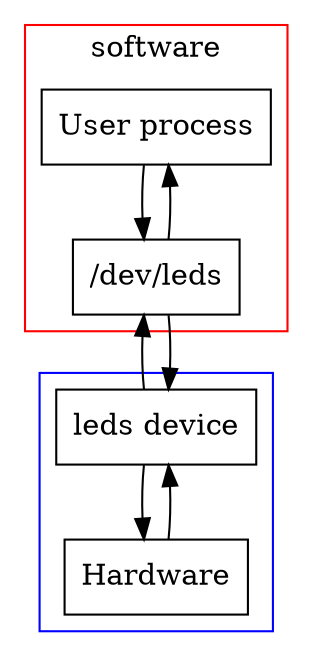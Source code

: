 digraph finite_state_machine {
	node [shape = rectangle];
	rankdir=UD;

 	subgraph cluster1 {
		"User process" -> "/dev/leds";
		color=red
		label="software"
	}
	"/dev/leds" -> "leds device";
	"leds device" -> "/dev/leds";
	"/dev/leds" -> "User process";
        subgraph cluster0 {   
	    "leds device" -> "Hardware";
	    "Hardware" -> "leds device";
            color=blue
        }
}

